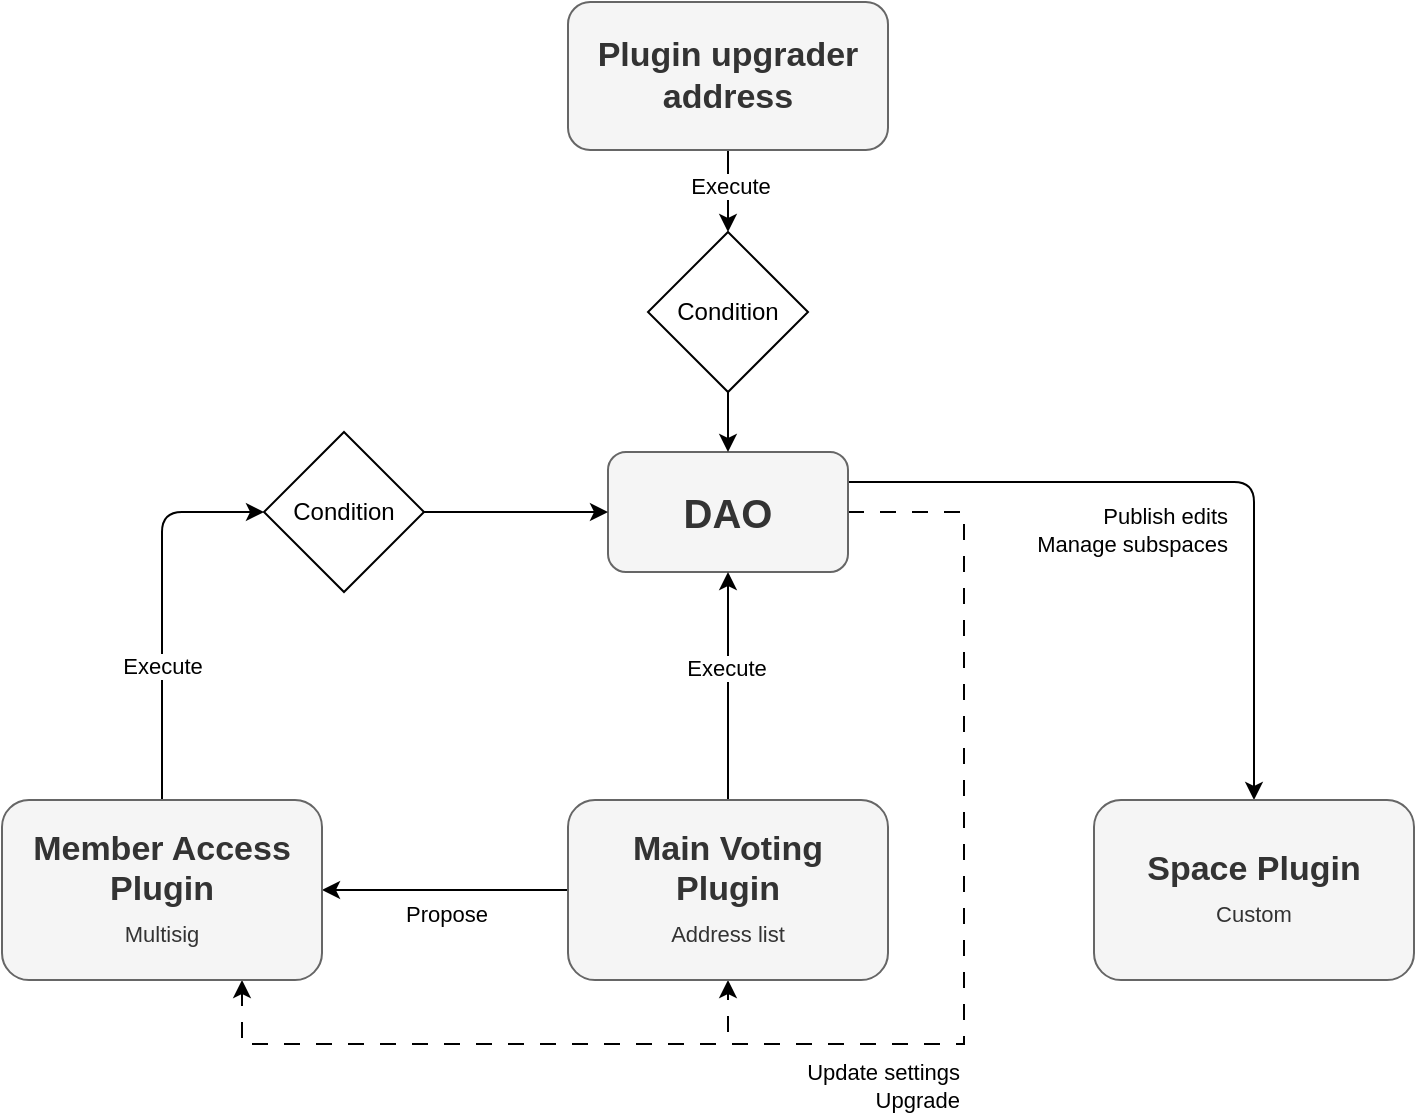 <mxfile version="24.2.5" type="device" pages="8">
  <diagram id="QUm-gEqxNnOFO-ppM_eU" name="Permissions Std">
    <mxGraphModel dx="954" dy="1074" grid="0" gridSize="10" guides="1" tooltips="1" connect="1" arrows="1" fold="1" page="0" pageScale="1" pageWidth="827" pageHeight="1169" math="0" shadow="0">
      <root>
        <mxCell id="0" />
        <mxCell id="1" parent="0" />
        <mxCell id="iKfSjsXUpadae5kCPJES-3" style="edgeStyle=orthogonalEdgeStyle;rounded=0;orthogonalLoop=1;jettySize=auto;html=1;entryX=0.5;entryY=1;entryDx=0;entryDy=0;dashed=1;dashPattern=8 8;" edge="1" parent="1" source="-nyAke0Q9RBD93oDuNab-1" target="2mbMP6PRut69TlUqzZg3-1">
          <mxGeometry relative="1" as="geometry">
            <Array as="points">
              <mxPoint x="566" y="189" />
              <mxPoint x="566" y="455" />
              <mxPoint x="448" y="455" />
            </Array>
          </mxGeometry>
        </mxCell>
        <mxCell id="iKfSjsXUpadae5kCPJES-4" style="edgeStyle=orthogonalEdgeStyle;rounded=0;orthogonalLoop=1;jettySize=auto;html=1;entryX=0.75;entryY=1;entryDx=0;entryDy=0;dashed=1;dashPattern=8 8;" edge="1" parent="1" source="-nyAke0Q9RBD93oDuNab-1" target="ZasNzl96KCPOGazDfsgM-1">
          <mxGeometry relative="1" as="geometry">
            <Array as="points">
              <mxPoint x="566" y="189" />
              <mxPoint x="566" y="455" />
              <mxPoint x="205" y="455" />
            </Array>
          </mxGeometry>
        </mxCell>
        <mxCell id="GjB-baPmXlpasVapaFSz-2" style="edgeStyle=orthogonalEdgeStyle;rounded=1;orthogonalLoop=1;jettySize=auto;html=1;exitX=1;exitY=0.25;exitDx=0;exitDy=0;entryX=0.5;entryY=0;entryDx=0;entryDy=0;curved=0;" edge="1" parent="1" source="-nyAke0Q9RBD93oDuNab-1" target="GjB-baPmXlpasVapaFSz-1">
          <mxGeometry relative="1" as="geometry" />
        </mxCell>
        <mxCell id="GjB-baPmXlpasVapaFSz-3" value="Publish edits&lt;div&gt;Manage subspaces&lt;/div&gt;" style="edgeLabel;html=1;align=right;verticalAlign=middle;resizable=0;points=[];" vertex="1" connectable="0" parent="GjB-baPmXlpasVapaFSz-2">
          <mxGeometry x="0.494" y="2" relative="1" as="geometry">
            <mxPoint x="-15" y="-44" as="offset" />
          </mxGeometry>
        </mxCell>
        <mxCell id="-nyAke0Q9RBD93oDuNab-1" value="&lt;font style=&quot;font-size: 20px;&quot;&gt;&lt;b&gt;DAO&lt;/b&gt;&lt;/font&gt;" style="rounded=1;whiteSpace=wrap;html=1;fillColor=#f5f5f5;fontColor=#333333;strokeColor=#666666;" vertex="1" parent="1">
          <mxGeometry x="388" y="159" width="120" height="60" as="geometry" />
        </mxCell>
        <mxCell id="ZasNzl96KCPOGazDfsgM-2" style="edgeStyle=orthogonalEdgeStyle;rounded=0;orthogonalLoop=1;jettySize=auto;html=1;exitX=0.5;exitY=0;exitDx=0;exitDy=0;entryX=0.5;entryY=1;entryDx=0;entryDy=0;" edge="1" parent="1" source="2mbMP6PRut69TlUqzZg3-1" target="-nyAke0Q9RBD93oDuNab-1">
          <mxGeometry relative="1" as="geometry" />
        </mxCell>
        <mxCell id="ZasNzl96KCPOGazDfsgM-3" value="Execute" style="edgeLabel;html=1;align=center;verticalAlign=middle;resizable=0;points=[];" vertex="1" connectable="0" parent="ZasNzl96KCPOGazDfsgM-2">
          <mxGeometry x="-0.263" y="-1" relative="1" as="geometry">
            <mxPoint x="-2" y="-24" as="offset" />
          </mxGeometry>
        </mxCell>
        <mxCell id="iKfSjsXUpadae5kCPJES-5" value="Update settings&lt;div&gt;Upgrade&lt;/div&gt;" style="edgeLabel;html=1;align=right;verticalAlign=middle;resizable=0;points=[];" vertex="1" connectable="0" parent="ZasNzl96KCPOGazDfsgM-2">
          <mxGeometry x="-0.263" y="-1" relative="1" as="geometry">
            <mxPoint x="115" y="185" as="offset" />
          </mxGeometry>
        </mxCell>
        <mxCell id="ZasNzl96KCPOGazDfsgM-7" style="edgeStyle=orthogonalEdgeStyle;rounded=0;orthogonalLoop=1;jettySize=auto;html=1;entryX=1;entryY=0.5;entryDx=0;entryDy=0;" edge="1" parent="1" source="2mbMP6PRut69TlUqzZg3-1" target="ZasNzl96KCPOGazDfsgM-1">
          <mxGeometry relative="1" as="geometry" />
        </mxCell>
        <mxCell id="ZasNzl96KCPOGazDfsgM-8" value="Propose" style="edgeLabel;html=1;align=center;verticalAlign=middle;resizable=0;points=[];" vertex="1" connectable="0" parent="ZasNzl96KCPOGazDfsgM-7">
          <mxGeometry x="0.22" y="1" relative="1" as="geometry">
            <mxPoint x="14" y="11" as="offset" />
          </mxGeometry>
        </mxCell>
        <mxCell id="2mbMP6PRut69TlUqzZg3-1" value="&lt;font size=&quot;1&quot; style=&quot;&quot;&gt;&lt;b style=&quot;font-size: 17px;&quot;&gt;Main Voting&lt;br&gt;Plugin&lt;/b&gt;&lt;/font&gt;&lt;font style=&quot;font-size: 11px;&quot;&gt;&lt;br&gt;Address list&lt;/font&gt;&lt;font size=&quot;1&quot; style=&quot;&quot;&gt;&lt;b style=&quot;font-size: 17px;&quot;&gt;&lt;br&gt;&lt;/b&gt;&lt;/font&gt;" style="rounded=1;whiteSpace=wrap;html=1;fillColor=#f5f5f5;fontColor=#333333;strokeColor=#666666;" vertex="1" parent="1">
          <mxGeometry x="368" y="333" width="160" height="90" as="geometry" />
        </mxCell>
        <mxCell id="ZasNzl96KCPOGazDfsgM-5" style="edgeStyle=orthogonalEdgeStyle;rounded=1;orthogonalLoop=1;jettySize=auto;html=1;entryX=0;entryY=0.5;entryDx=0;entryDy=0;curved=0;" edge="1" parent="1" source="ZasNzl96KCPOGazDfsgM-1" target="ZasNzl96KCPOGazDfsgM-4">
          <mxGeometry relative="1" as="geometry" />
        </mxCell>
        <mxCell id="ZasNzl96KCPOGazDfsgM-9" value="Execute" style="edgeLabel;html=1;align=center;verticalAlign=middle;resizable=0;points=[];" vertex="1" connectable="0" parent="ZasNzl96KCPOGazDfsgM-5">
          <mxGeometry x="-0.313" relative="1" as="geometry">
            <mxPoint as="offset" />
          </mxGeometry>
        </mxCell>
        <mxCell id="ZasNzl96KCPOGazDfsgM-1" value="&lt;font size=&quot;1&quot;&gt;&lt;b style=&quot;font-size: 17px;&quot;&gt;Member Access&lt;br&gt;Plugin&lt;/b&gt;&lt;/font&gt;&lt;font style=&quot;font-size: 11px;&quot;&gt;&lt;br&gt;Multisig&lt;/font&gt;&lt;font size=&quot;1&quot; style=&quot;&quot;&gt;&lt;b style=&quot;font-size: 17px;&quot;&gt;&lt;br&gt;&lt;/b&gt;&lt;/font&gt;" style="rounded=1;whiteSpace=wrap;html=1;fillColor=#f5f5f5;fontColor=#333333;strokeColor=#666666;" vertex="1" parent="1">
          <mxGeometry x="85" y="333" width="160" height="90" as="geometry" />
        </mxCell>
        <mxCell id="ZasNzl96KCPOGazDfsgM-6" style="edgeStyle=orthogonalEdgeStyle;rounded=0;orthogonalLoop=1;jettySize=auto;html=1;exitX=1;exitY=0.5;exitDx=0;exitDy=0;entryX=0;entryY=0.5;entryDx=0;entryDy=0;" edge="1" parent="1" source="ZasNzl96KCPOGazDfsgM-4" target="-nyAke0Q9RBD93oDuNab-1">
          <mxGeometry relative="1" as="geometry" />
        </mxCell>
        <mxCell id="ZasNzl96KCPOGazDfsgM-4" value="Condition" style="rhombus;whiteSpace=wrap;html=1;" vertex="1" parent="1">
          <mxGeometry x="216" y="149" width="80" height="80" as="geometry" />
        </mxCell>
        <mxCell id="GjB-baPmXlpasVapaFSz-1" value="&lt;font size=&quot;1&quot; style=&quot;&quot;&gt;&lt;b style=&quot;font-size: 17px;&quot;&gt;Space Plugin&lt;/b&gt;&lt;/font&gt;&lt;br style=&quot;font-size: 11px;&quot;&gt;&lt;span style=&quot;font-size: 11px;&quot;&gt;Custom&lt;/span&gt;&lt;font size=&quot;1&quot; style=&quot;&quot;&gt;&lt;b style=&quot;font-size: 17px;&quot;&gt;&lt;br&gt;&lt;/b&gt;&lt;/font&gt;" style="rounded=1;whiteSpace=wrap;html=1;fillColor=#f5f5f5;fontColor=#333333;strokeColor=#666666;" vertex="1" parent="1">
          <mxGeometry x="631" y="333" width="160" height="90" as="geometry" />
        </mxCell>
        <mxCell id="s0VCfewqyDDJsESTrkEl-3" style="edgeStyle=orthogonalEdgeStyle;rounded=0;orthogonalLoop=1;jettySize=auto;html=1;entryX=0.5;entryY=0;entryDx=0;entryDy=0;" edge="1" parent="1" source="s0VCfewqyDDJsESTrkEl-1" target="s0VCfewqyDDJsESTrkEl-2">
          <mxGeometry relative="1" as="geometry" />
        </mxCell>
        <mxCell id="s0VCfewqyDDJsESTrkEl-5" value="Execute" style="edgeLabel;html=1;align=center;verticalAlign=middle;resizable=0;points=[];" vertex="1" connectable="0" parent="s0VCfewqyDDJsESTrkEl-3">
          <mxGeometry x="-0.117" y="1" relative="1" as="geometry">
            <mxPoint as="offset" />
          </mxGeometry>
        </mxCell>
        <mxCell id="s0VCfewqyDDJsESTrkEl-1" value="&lt;font size=&quot;1&quot; style=&quot;&quot;&gt;&lt;b style=&quot;font-size: 17px;&quot;&gt;Plugin upgrader&lt;br&gt;address&lt;br&gt;&lt;/b&gt;&lt;/font&gt;" style="rounded=1;whiteSpace=wrap;html=1;fillColor=#f5f5f5;fontColor=#333333;strokeColor=#666666;" vertex="1" parent="1">
          <mxGeometry x="368" y="-66" width="160" height="74" as="geometry" />
        </mxCell>
        <mxCell id="s0VCfewqyDDJsESTrkEl-4" style="edgeStyle=orthogonalEdgeStyle;rounded=0;orthogonalLoop=1;jettySize=auto;html=1;exitX=0.5;exitY=1;exitDx=0;exitDy=0;entryX=0.5;entryY=0;entryDx=0;entryDy=0;" edge="1" parent="1" source="s0VCfewqyDDJsESTrkEl-2" target="-nyAke0Q9RBD93oDuNab-1">
          <mxGeometry relative="1" as="geometry" />
        </mxCell>
        <mxCell id="s0VCfewqyDDJsESTrkEl-2" value="Condition" style="rhombus;whiteSpace=wrap;html=1;" vertex="1" parent="1">
          <mxGeometry x="408" y="49" width="80" height="80" as="geometry" />
        </mxCell>
      </root>
    </mxGraphModel>
  </diagram>
  <diagram name="Permissions Personal" id="p7V_OZNdQ3yAavL3gBZM">
    <mxGraphModel dx="954" dy="1074" grid="0" gridSize="10" guides="1" tooltips="1" connect="1" arrows="1" fold="1" page="0" pageScale="1" pageWidth="827" pageHeight="1169" math="0" shadow="0">
      <root>
        <mxCell id="--_6MZBcI-KwDW1_9axG-0" />
        <mxCell id="--_6MZBcI-KwDW1_9axG-1" parent="--_6MZBcI-KwDW1_9axG-0" />
        <mxCell id="--_6MZBcI-KwDW1_9axG-2" style="edgeStyle=orthogonalEdgeStyle;rounded=0;orthogonalLoop=1;jettySize=auto;html=1;entryX=0.5;entryY=1;entryDx=0;entryDy=0;dashed=1;dashPattern=8 8;" edge="1" parent="--_6MZBcI-KwDW1_9axG-1" source="--_6MZBcI-KwDW1_9axG-6" target="--_6MZBcI-KwDW1_9axG-12">
          <mxGeometry relative="1" as="geometry">
            <Array as="points">
              <mxPoint x="566" y="189" />
              <mxPoint x="566" y="416" />
              <mxPoint x="448" y="416" />
            </Array>
          </mxGeometry>
        </mxCell>
        <mxCell id="--_6MZBcI-KwDW1_9axG-4" style="edgeStyle=orthogonalEdgeStyle;rounded=1;orthogonalLoop=1;jettySize=auto;html=1;exitX=1;exitY=0.25;exitDx=0;exitDy=0;entryX=0.5;entryY=0;entryDx=0;entryDy=0;curved=0;" edge="1" parent="--_6MZBcI-KwDW1_9axG-1" source="--_6MZBcI-KwDW1_9axG-6" target="--_6MZBcI-KwDW1_9axG-18">
          <mxGeometry relative="1" as="geometry" />
        </mxCell>
        <mxCell id="--_6MZBcI-KwDW1_9axG-5" value="Publish edits&lt;div&gt;Manage subspaces&lt;/div&gt;" style="edgeLabel;html=1;align=right;verticalAlign=middle;resizable=0;points=[];" vertex="1" connectable="0" parent="--_6MZBcI-KwDW1_9axG-4">
          <mxGeometry x="0.494" y="2" relative="1" as="geometry">
            <mxPoint x="-15" y="-21" as="offset" />
          </mxGeometry>
        </mxCell>
        <mxCell id="--_6MZBcI-KwDW1_9axG-6" value="&lt;font style=&quot;font-size: 20px;&quot;&gt;&lt;b&gt;DAO&lt;/b&gt;&lt;/font&gt;" style="rounded=1;whiteSpace=wrap;html=1;fillColor=#f5f5f5;fontColor=#333333;strokeColor=#666666;" vertex="1" parent="--_6MZBcI-KwDW1_9axG-1">
          <mxGeometry x="388" y="159" width="120" height="60" as="geometry" />
        </mxCell>
        <mxCell id="--_6MZBcI-KwDW1_9axG-7" style="edgeStyle=orthogonalEdgeStyle;rounded=0;orthogonalLoop=1;jettySize=auto;html=1;exitX=0.5;exitY=0;exitDx=0;exitDy=0;entryX=0.5;entryY=1;entryDx=0;entryDy=0;" edge="1" parent="--_6MZBcI-KwDW1_9axG-1" source="--_6MZBcI-KwDW1_9axG-12" target="--_6MZBcI-KwDW1_9axG-6">
          <mxGeometry relative="1" as="geometry" />
        </mxCell>
        <mxCell id="--_6MZBcI-KwDW1_9axG-8" value="Execute" style="edgeLabel;html=1;align=center;verticalAlign=middle;resizable=0;points=[];" vertex="1" connectable="0" parent="--_6MZBcI-KwDW1_9axG-7">
          <mxGeometry x="-0.263" y="-1" relative="1" as="geometry">
            <mxPoint x="-2" y="-24" as="offset" />
          </mxGeometry>
        </mxCell>
        <mxCell id="--_6MZBcI-KwDW1_9axG-9" value="Upgrade" style="edgeLabel;html=1;align=right;verticalAlign=middle;resizable=0;points=[];" vertex="1" connectable="0" parent="--_6MZBcI-KwDW1_9axG-7">
          <mxGeometry x="-0.263" y="-1" relative="1" as="geometry">
            <mxPoint x="109" y="161" as="offset" />
          </mxGeometry>
        </mxCell>
        <mxCell id="--_6MZBcI-KwDW1_9axG-12" value="&lt;font size=&quot;1&quot; style=&quot;&quot;&gt;&lt;b style=&quot;font-size: 17px;&quot;&gt;Main Voting&lt;br&gt;Plugin&lt;/b&gt;&lt;/font&gt;&lt;font style=&quot;font-size: 11px;&quot;&gt;&lt;br&gt;Address list&lt;/font&gt;&lt;font size=&quot;1&quot; style=&quot;&quot;&gt;&lt;b style=&quot;font-size: 17px;&quot;&gt;&lt;br&gt;&lt;/b&gt;&lt;/font&gt;" style="rounded=1;whiteSpace=wrap;html=1;fillColor=#f5f5f5;fontColor=#333333;strokeColor=#666666;" vertex="1" parent="--_6MZBcI-KwDW1_9axG-1">
          <mxGeometry x="368" y="304" width="160" height="90" as="geometry" />
        </mxCell>
        <mxCell id="--_6MZBcI-KwDW1_9axG-18" value="&lt;font size=&quot;1&quot; style=&quot;&quot;&gt;&lt;b style=&quot;font-size: 17px;&quot;&gt;Space Plugin&lt;/b&gt;&lt;/font&gt;&lt;br style=&quot;font-size: 11px;&quot;&gt;&lt;span style=&quot;font-size: 11px;&quot;&gt;Custom&lt;/span&gt;&lt;font size=&quot;1&quot; style=&quot;&quot;&gt;&lt;b style=&quot;font-size: 17px;&quot;&gt;&lt;br&gt;&lt;/b&gt;&lt;/font&gt;" style="rounded=1;whiteSpace=wrap;html=1;fillColor=#f5f5f5;fontColor=#333333;strokeColor=#666666;" vertex="1" parent="--_6MZBcI-KwDW1_9axG-1">
          <mxGeometry x="631" y="304" width="160" height="90" as="geometry" />
        </mxCell>
        <mxCell id="--_6MZBcI-KwDW1_9axG-19" style="edgeStyle=orthogonalEdgeStyle;rounded=0;orthogonalLoop=1;jettySize=auto;html=1;entryX=0.5;entryY=0;entryDx=0;entryDy=0;" edge="1" parent="--_6MZBcI-KwDW1_9axG-1" source="--_6MZBcI-KwDW1_9axG-21" target="--_6MZBcI-KwDW1_9axG-23">
          <mxGeometry relative="1" as="geometry" />
        </mxCell>
        <mxCell id="--_6MZBcI-KwDW1_9axG-20" value="Execute" style="edgeLabel;html=1;align=center;verticalAlign=middle;resizable=0;points=[];" vertex="1" connectable="0" parent="--_6MZBcI-KwDW1_9axG-19">
          <mxGeometry x="-0.117" y="1" relative="1" as="geometry">
            <mxPoint as="offset" />
          </mxGeometry>
        </mxCell>
        <mxCell id="--_6MZBcI-KwDW1_9axG-21" value="&lt;font size=&quot;1&quot; style=&quot;&quot;&gt;&lt;b style=&quot;font-size: 17px;&quot;&gt;Plugin upgrader&lt;br&gt;address&lt;br&gt;&lt;/b&gt;&lt;/font&gt;" style="rounded=1;whiteSpace=wrap;html=1;fillColor=#f5f5f5;fontColor=#333333;strokeColor=#666666;" vertex="1" parent="--_6MZBcI-KwDW1_9axG-1">
          <mxGeometry x="368" y="-66" width="160" height="74" as="geometry" />
        </mxCell>
        <mxCell id="--_6MZBcI-KwDW1_9axG-22" style="edgeStyle=orthogonalEdgeStyle;rounded=0;orthogonalLoop=1;jettySize=auto;html=1;exitX=0.5;exitY=1;exitDx=0;exitDy=0;entryX=0.5;entryY=0;entryDx=0;entryDy=0;" edge="1" parent="--_6MZBcI-KwDW1_9axG-1" source="--_6MZBcI-KwDW1_9axG-23" target="--_6MZBcI-KwDW1_9axG-6">
          <mxGeometry relative="1" as="geometry" />
        </mxCell>
        <mxCell id="--_6MZBcI-KwDW1_9axG-23" value="Condition" style="rhombus;whiteSpace=wrap;html=1;" vertex="1" parent="--_6MZBcI-KwDW1_9axG-1">
          <mxGeometry x="408" y="49" width="80" height="80" as="geometry" />
        </mxCell>
      </root>
    </mxGraphModel>
  </diagram>
  <diagram name="Personal 1" id="thjhlSlWM23S0B1YojXH">
    <mxGraphModel dx="795" dy="562" grid="0" gridSize="10" guides="1" tooltips="1" connect="1" arrows="1" fold="1" page="0" pageScale="1" pageWidth="827" pageHeight="1169" background="#ffffff" math="0" shadow="0">
      <root>
        <mxCell id="0" />
        <mxCell id="1" parent="0" />
        <mxCell id="MHhkbTZeyrps03cqDN9v-5" style="edgeStyle=orthogonalEdgeStyle;rounded=1;orthogonalLoop=1;jettySize=auto;html=1;exitX=1;exitY=0.5;exitDx=0;exitDy=0;entryX=0.5;entryY=0;entryDx=0;entryDy=0;" parent="1" source="MHhkbTZeyrps03cqDN9v-1" target="MHhkbTZeyrps03cqDN9v-3" edge="1">
          <mxGeometry relative="1" as="geometry" />
        </mxCell>
        <mxCell id="MHhkbTZeyrps03cqDN9v-1" value="&lt;font style=&quot;font-size: 20px;&quot;&gt;&lt;b&gt;DAO&lt;/b&gt;&lt;/font&gt;" style="rounded=1;whiteSpace=wrap;html=1;fillColor=#f5f5f5;fontColor=#333333;strokeColor=#666666;" parent="1" vertex="1">
          <mxGeometry x="420" y="110" width="120" height="60" as="geometry" />
        </mxCell>
        <mxCell id="MHhkbTZeyrps03cqDN9v-4" style="edgeStyle=orthogonalEdgeStyle;rounded=1;orthogonalLoop=1;jettySize=auto;html=1;exitX=0.5;exitY=0;exitDx=0;exitDy=0;entryX=0;entryY=0.5;entryDx=0;entryDy=0;" parent="1" source="MHhkbTZeyrps03cqDN9v-2" target="MHhkbTZeyrps03cqDN9v-1" edge="1">
          <mxGeometry relative="1" as="geometry" />
        </mxCell>
        <mxCell id="MHhkbTZeyrps03cqDN9v-2" value="&lt;p style=&quot;line-height: 152%;&quot;&gt;&lt;font style=&quot;&quot;&gt;&lt;b style=&quot;font-size: 17px;&quot;&gt;Personal Space&lt;/b&gt;&lt;br&gt;&lt;b style=&quot;font-size: 17px;&quot;&gt;Plugin&lt;/b&gt;&lt;/font&gt;&lt;/p&gt;&lt;div&gt;&lt;font style=&quot;&quot;&gt;&lt;font style=&quot;font-size: 11px;&quot;&gt;Admin&lt;/font&gt;&lt;/font&gt;&lt;/div&gt;&lt;p&gt;&lt;/p&gt;" style="rounded=1;whiteSpace=wrap;html=1;fillColor=#f5f5f5;fontColor=#333333;strokeColor=#666666;" parent="1" vertex="1">
          <mxGeometry x="200" y="220" width="160" height="90" as="geometry" />
        </mxCell>
        <mxCell id="MHhkbTZeyrps03cqDN9v-12" style="edgeStyle=orthogonalEdgeStyle;rounded=1;orthogonalLoop=1;jettySize=auto;html=1;exitX=0.5;exitY=1;exitDx=0;exitDy=0;" parent="1" source="MHhkbTZeyrps03cqDN9v-3" target="MHhkbTZeyrps03cqDN9v-11" edge="1">
          <mxGeometry relative="1" as="geometry" />
        </mxCell>
        <mxCell id="MHhkbTZeyrps03cqDN9v-3" value="&lt;font size=&quot;1&quot;&gt;&lt;b style=&quot;font-size: 17px;&quot;&gt;Space Plugin&lt;/b&gt;&lt;/font&gt;&lt;br style=&quot;font-size: 11px;&quot;&gt;&lt;span style=&quot;font-size: 11px;&quot;&gt;Custom&lt;/span&gt;&lt;font size=&quot;1&quot; style=&quot;&quot;&gt;&lt;b style=&quot;font-size: 17px;&quot;&gt;&lt;br&gt;&lt;/b&gt;&lt;/font&gt;" style="rounded=1;whiteSpace=wrap;html=1;fillColor=#f5f5f5;fontColor=#333333;strokeColor=#666666;" parent="1" vertex="1">
          <mxGeometry x="600" y="220" width="160" height="90" as="geometry" />
        </mxCell>
        <mxCell id="MHhkbTZeyrps03cqDN9v-8" style="edgeStyle=orthogonalEdgeStyle;rounded=1;orthogonalLoop=1;jettySize=auto;html=1;entryX=0.5;entryY=1;entryDx=0;entryDy=0;" parent="1" source="MHhkbTZeyrps03cqDN9v-7" target="MHhkbTZeyrps03cqDN9v-2" edge="1">
          <mxGeometry relative="1" as="geometry" />
        </mxCell>
        <mxCell id="MHhkbTZeyrps03cqDN9v-7" value="&lt;b&gt;&lt;font style=&quot;font-size: 14px;&quot;&gt;Members&lt;/font&gt;&lt;/b&gt;&lt;div&gt;&lt;br&gt;&lt;/div&gt;&lt;div&gt;Publish edits&lt;/div&gt;&lt;div&gt;Accept subspace&lt;/div&gt;&lt;div&gt;Remove subspace&lt;/div&gt;" style="text;html=1;align=center;verticalAlign=middle;resizable=0;points=[];autosize=1;strokeColor=none;fillColor=none;fontColor=#4d4d4d;" parent="1" vertex="1">
          <mxGeometry x="144" y="369.5" width="117" height="86" as="geometry" />
        </mxCell>
        <mxCell id="MHhkbTZeyrps03cqDN9v-9" value="Execute actions" style="text;html=1;align=center;verticalAlign=middle;resizable=0;points=[];autosize=1;strokeColor=none;fillColor=none;fontColor=#4d4d4d;" parent="1" vertex="1">
          <mxGeometry x="280" y="148" width="110" height="30" as="geometry" />
        </mxCell>
        <mxCell id="MHhkbTZeyrps03cqDN9v-10" value="Publish edits&lt;br&gt;Accept subspace&lt;br&gt;Remove subspace" style="text;html=1;align=right;verticalAlign=middle;resizable=0;points=[];autosize=1;strokeColor=none;fillColor=none;fontColor=#4d4d4d;" parent="1" vertex="1">
          <mxGeometry x="553" y="151" width="117" height="55" as="geometry" />
        </mxCell>
        <mxCell id="MHhkbTZeyrps03cqDN9v-11" value="Emit events (Substream)" style="text;html=1;align=center;verticalAlign=middle;resizable=0;points=[];autosize=1;strokeColor=none;fillColor=none;fontColor=#4d4d4d;" parent="1" vertex="1">
          <mxGeometry x="605" y="342" width="150" height="26" as="geometry" />
        </mxCell>
        <mxCell id="-b9vBc1gM0SQdU8dCBPG-2" style="edgeStyle=orthogonalEdgeStyle;rounded=1;orthogonalLoop=1;jettySize=auto;html=1;entryX=0.5;entryY=1;entryDx=0;entryDy=0;curved=0;" edge="1" parent="1" source="-b9vBc1gM0SQdU8dCBPG-1" target="MHhkbTZeyrps03cqDN9v-2">
          <mxGeometry relative="1" as="geometry" />
        </mxCell>
        <mxCell id="-b9vBc1gM0SQdU8dCBPG-1" value="&lt;b&gt;&lt;font style=&quot;font-size: 14px;&quot;&gt;Editors&lt;/font&gt;&lt;/b&gt;&lt;div&gt;&lt;br&gt;&lt;/div&gt;&lt;div&gt;Execute proposal&lt;/div&gt;&lt;div&gt;Add member&lt;/div&gt;&lt;div&gt;Remove member&lt;/div&gt;&lt;div&gt;Add editor&lt;/div&gt;&lt;span style=&quot;background-color: initial;&quot;&gt;Remove editor&lt;/span&gt;" style="text;html=1;align=center;verticalAlign=middle;resizable=0;points=[];autosize=1;strokeColor=none;fillColor=none;fontColor=#4d4d4d;" vertex="1" parent="1">
          <mxGeometry x="302" y="369.5" width="111" height="115" as="geometry" />
        </mxCell>
      </root>
    </mxGraphModel>
  </diagram>
  <diagram name="Personal 2" id="QbmbZwpN9fCBtF1i5erl">
    <mxGraphModel dx="795" dy="562" grid="0" gridSize="10" guides="1" tooltips="1" connect="1" arrows="1" fold="1" page="0" pageScale="1" pageWidth="827" pageHeight="1169" background="#ffffff" math="0" shadow="0">
      <root>
        <mxCell id="ZMF03YjosN-jic-8k9ZM-0" />
        <mxCell id="ZMF03YjosN-jic-8k9ZM-1" parent="ZMF03YjosN-jic-8k9ZM-0" />
        <mxCell id="uu1HBb02cLRJUyzPl4ow-0" style="edgeStyle=orthogonalEdgeStyle;rounded=1;orthogonalLoop=1;jettySize=auto;html=1;exitX=1;exitY=0.75;exitDx=0;exitDy=0;entryX=1;entryY=0.5;entryDx=0;entryDy=0;curved=0;" edge="1" parent="ZMF03YjosN-jic-8k9ZM-1" source="ZMF03YjosN-jic-8k9ZM-2" target="ZMF03YjosN-jic-8k9ZM-5">
          <mxGeometry relative="1" as="geometry" />
        </mxCell>
        <mxCell id="ZMF03YjosN-jic-8k9ZM-2" value="&lt;font style=&quot;font-size: 20px;&quot;&gt;&lt;b&gt;DAO&lt;/b&gt;&lt;/font&gt;" style="rounded=1;whiteSpace=wrap;html=1;fillColor=#f5f5f5;fontColor=#333333;strokeColor=#666666;" parent="ZMF03YjosN-jic-8k9ZM-1" vertex="1">
          <mxGeometry x="420" y="110" width="120" height="60" as="geometry" />
        </mxCell>
        <mxCell id="ZMF03YjosN-jic-8k9ZM-3" style="edgeStyle=orthogonalEdgeStyle;rounded=1;orthogonalLoop=1;jettySize=auto;html=1;exitX=0.5;exitY=0;exitDx=0;exitDy=0;entryX=0;entryY=0.5;entryDx=0;entryDy=0;" parent="ZMF03YjosN-jic-8k9ZM-1" source="ZMF03YjosN-jic-8k9ZM-5" target="ZMF03YjosN-jic-8k9ZM-2" edge="1">
          <mxGeometry relative="1" as="geometry" />
        </mxCell>
        <mxCell id="ZMF03YjosN-jic-8k9ZM-5" value="&lt;p style=&quot;line-height: 18.24px;&quot;&gt;&lt;b style=&quot;font-size: 17px;&quot;&gt;Personal Space&lt;/b&gt;&lt;br&gt;&lt;b style=&quot;font-size: 17px;&quot;&gt;Plugin&lt;/b&gt;&lt;/p&gt;&lt;div&gt;&lt;font style=&quot;font-size: 11px;&quot;&gt;Admin&lt;/font&gt;&lt;/div&gt;" style="rounded=1;whiteSpace=wrap;html=1;fillColor=#f5f5f5;fontColor=#333333;strokeColor=#666666;" parent="ZMF03YjosN-jic-8k9ZM-1" vertex="1">
          <mxGeometry x="200" y="220" width="160" height="90" as="geometry" />
        </mxCell>
        <mxCell id="ZMF03YjosN-jic-8k9ZM-7" style="edgeStyle=orthogonalEdgeStyle;rounded=1;orthogonalLoop=1;jettySize=auto;html=1;entryX=0.5;entryY=1;entryDx=0;entryDy=0;" parent="ZMF03YjosN-jic-8k9ZM-1" source="ZMF03YjosN-jic-8k9ZM-8" target="ZMF03YjosN-jic-8k9ZM-5" edge="1">
          <mxGeometry relative="1" as="geometry" />
        </mxCell>
        <mxCell id="ZMF03YjosN-jic-8k9ZM-8" value="Execute proposal" style="text;html=1;align=center;verticalAlign=middle;resizable=0;points=[];autosize=1;strokeColor=none;fillColor=none;fontColor=#4d4d4d;" parent="ZMF03YjosN-jic-8k9ZM-1" vertex="1">
          <mxGeometry x="220" y="350" width="120" height="30" as="geometry" />
        </mxCell>
        <mxCell id="ZMF03YjosN-jic-8k9ZM-9" value="Execute actions" style="text;html=1;align=center;verticalAlign=middle;resizable=0;points=[];autosize=1;strokeColor=none;fillColor=none;fontColor=#4d4d4d;" parent="ZMF03YjosN-jic-8k9ZM-1" vertex="1">
          <mxGeometry x="280" y="148" width="110" height="30" as="geometry" />
        </mxCell>
        <mxCell id="ZMF03YjosN-jic-8k9ZM-11" value="Execute actions on the DAO&lt;div&gt;or elsewhere&lt;/div&gt;&lt;div&gt;Grant, revoke, transfer&lt;/div&gt;" style="text;html=1;align=left;verticalAlign=middle;resizable=0;points=[];autosize=1;strokeColor=none;fillColor=none;fontColor=#4d4d4d;" parent="ZMF03YjosN-jic-8k9ZM-1" vertex="1">
          <mxGeometry x="567" y="89" width="169" height="55" as="geometry" />
        </mxCell>
        <mxCell id="ZMF03YjosN-jic-8k9ZM-12" style="edgeStyle=orthogonalEdgeStyle;rounded=1;orthogonalLoop=1;jettySize=auto;html=1;exitX=0.75;exitY=0;exitDx=0;exitDy=0;entryX=1;entryY=0.5;entryDx=0;entryDy=0;curved=0;" parent="ZMF03YjosN-jic-8k9ZM-1" source="ZMF03YjosN-jic-8k9ZM-2" target="ZMF03YjosN-jic-8k9ZM-2" edge="1">
          <mxGeometry relative="1" as="geometry">
            <Array as="points">
              <mxPoint x="510" y="93" />
              <mxPoint x="559" y="93" />
              <mxPoint x="559" y="140" />
            </Array>
          </mxGeometry>
        </mxCell>
        <mxCell id="4jkzdoQGT0Mxs9MAwwXM-0" value="Update settings&lt;div&gt;Manage members and editors&lt;/div&gt;" style="text;html=1;align=right;verticalAlign=middle;resizable=0;points=[];autosize=1;strokeColor=none;fillColor=none;fontColor=#4d4d4d;" vertex="1" parent="ZMF03YjosN-jic-8k9ZM-1">
          <mxGeometry x="376" y="220" width="177" height="41" as="geometry" />
        </mxCell>
      </root>
    </mxGraphModel>
  </diagram>
  <diagram name="Standard 1" id="P21WclOAyHeW8eECvL_4">
    <mxGraphModel dx="795" dy="562" grid="0" gridSize="10" guides="1" tooltips="1" connect="1" arrows="1" fold="1" page="0" pageScale="1" pageWidth="827" pageHeight="1169" background="#ffffff" math="0" shadow="0">
      <root>
        <mxCell id="fk4yS3i8JoBskWFqwhua-0" />
        <mxCell id="fk4yS3i8JoBskWFqwhua-1" parent="fk4yS3i8JoBskWFqwhua-0" />
        <mxCell id="fk4yS3i8JoBskWFqwhua-2" style="edgeStyle=orthogonalEdgeStyle;rounded=1;orthogonalLoop=1;jettySize=auto;html=1;exitX=1;exitY=0.5;exitDx=0;exitDy=0;entryX=0.5;entryY=0;entryDx=0;entryDy=0;" parent="fk4yS3i8JoBskWFqwhua-1" source="fk4yS3i8JoBskWFqwhua-3" target="fk4yS3i8JoBskWFqwhua-7" edge="1">
          <mxGeometry relative="1" as="geometry" />
        </mxCell>
        <mxCell id="fk4yS3i8JoBskWFqwhua-3" value="&lt;font style=&quot;font-size: 20px;&quot;&gt;&lt;b&gt;DAO&lt;/b&gt;&lt;/font&gt;" style="rounded=1;whiteSpace=wrap;html=1;fillColor=#f5f5f5;fontColor=#333333;strokeColor=#666666;" parent="fk4yS3i8JoBskWFqwhua-1" vertex="1">
          <mxGeometry x="420" y="110" width="120" height="60" as="geometry" />
        </mxCell>
        <mxCell id="fk4yS3i8JoBskWFqwhua-4" style="edgeStyle=orthogonalEdgeStyle;rounded=1;orthogonalLoop=1;jettySize=auto;html=1;exitX=0.5;exitY=0;exitDx=0;exitDy=0;entryX=0;entryY=0.5;entryDx=0;entryDy=0;" parent="fk4yS3i8JoBskWFqwhua-1" source="fk4yS3i8JoBskWFqwhua-5" target="fk4yS3i8JoBskWFqwhua-3" edge="1">
          <mxGeometry relative="1" as="geometry" />
        </mxCell>
        <mxCell id="fk4yS3i8JoBskWFqwhua-5" value="&lt;font size=&quot;1&quot; style=&quot;&quot;&gt;&lt;b style=&quot;font-size: 17px;&quot;&gt;Main Voting&lt;br&gt;Plugin&lt;/b&gt;&lt;/font&gt;&lt;font style=&quot;font-size: 11px;&quot;&gt;&lt;br&gt;Address list&lt;/font&gt;&lt;font size=&quot;1&quot; style=&quot;&quot;&gt;&lt;b style=&quot;font-size: 17px;&quot;&gt;&lt;br&gt;&lt;/b&gt;&lt;/font&gt;" style="rounded=1;whiteSpace=wrap;html=1;fillColor=#f5f5f5;fontColor=#333333;strokeColor=#666666;" parent="fk4yS3i8JoBskWFqwhua-1" vertex="1">
          <mxGeometry x="200" y="220" width="160" height="90" as="geometry" />
        </mxCell>
        <mxCell id="fk4yS3i8JoBskWFqwhua-6" style="edgeStyle=orthogonalEdgeStyle;rounded=1;orthogonalLoop=1;jettySize=auto;html=1;exitX=0.5;exitY=1;exitDx=0;exitDy=0;" parent="fk4yS3i8JoBskWFqwhua-1" source="fk4yS3i8JoBskWFqwhua-7" target="fk4yS3i8JoBskWFqwhua-12" edge="1">
          <mxGeometry relative="1" as="geometry" />
        </mxCell>
        <mxCell id="fk4yS3i8JoBskWFqwhua-7" value="&lt;font size=&quot;1&quot; style=&quot;&quot;&gt;&lt;b style=&quot;font-size: 17px;&quot;&gt;Space Plugin&lt;/b&gt;&lt;/font&gt;&lt;br style=&quot;font-size: 11px;&quot;&gt;&lt;span style=&quot;font-size: 11px;&quot;&gt;Custom&lt;/span&gt;&lt;font size=&quot;1&quot; style=&quot;&quot;&gt;&lt;b style=&quot;font-size: 17px;&quot;&gt;&lt;br&gt;&lt;/b&gt;&lt;/font&gt;" style="rounded=1;whiteSpace=wrap;html=1;fillColor=#f5f5f5;fontColor=#333333;strokeColor=#666666;" parent="fk4yS3i8JoBskWFqwhua-1" vertex="1">
          <mxGeometry x="600" y="220" width="160" height="90" as="geometry" />
        </mxCell>
        <mxCell id="fk4yS3i8JoBskWFqwhua-10" value="Execute actions" style="text;html=1;align=center;verticalAlign=middle;resizable=0;points=[];autosize=1;strokeColor=none;fillColor=none;fontColor=#4d4d4d;" parent="fk4yS3i8JoBskWFqwhua-1" vertex="1">
          <mxGeometry x="280" y="148" width="110" height="30" as="geometry" />
        </mxCell>
        <mxCell id="fk4yS3i8JoBskWFqwhua-11" value="Publish edits&lt;br&gt;Accept subspace&lt;br&gt;Remove subspace" style="text;html=1;align=right;verticalAlign=middle;resizable=0;points=[];autosize=1;strokeColor=none;fillColor=none;fontColor=#4d4d4d;" parent="fk4yS3i8JoBskWFqwhua-1" vertex="1">
          <mxGeometry x="553" y="148" width="117" height="55" as="geometry" />
        </mxCell>
        <mxCell id="fk4yS3i8JoBskWFqwhua-12" value="Emit events (Substream)" style="text;html=1;align=center;verticalAlign=middle;resizable=0;points=[];autosize=1;strokeColor=none;fillColor=none;fontColor=#4d4d4d;" parent="fk4yS3i8JoBskWFqwhua-1" vertex="1">
          <mxGeometry x="605" y="342" width="150" height="26" as="geometry" />
        </mxCell>
        <mxCell id="r7OgWuQd32B9UpfUYb5N-2" style="edgeStyle=orthogonalEdgeStyle;rounded=0;orthogonalLoop=1;jettySize=auto;html=1;entryX=0.5;entryY=1;entryDx=0;entryDy=0;" edge="1" parent="fk4yS3i8JoBskWFqwhua-1" source="r7OgWuQd32B9UpfUYb5N-0" target="fk4yS3i8JoBskWFqwhua-5">
          <mxGeometry relative="1" as="geometry" />
        </mxCell>
        <mxCell id="r7OgWuQd32B9UpfUYb5N-0" value="&lt;b&gt;&lt;font style=&quot;font-size: 14px;&quot;&gt;Members&lt;/font&gt;&lt;/b&gt;&lt;div&gt;&lt;br&gt;&lt;/div&gt;&lt;div&gt;Propose edits&lt;/div&gt;&lt;div&gt;Accept subspace&lt;/div&gt;&lt;div&gt;Remove subspace&lt;/div&gt;" style="text;html=1;align=center;verticalAlign=middle;resizable=0;points=[];autosize=1;strokeColor=none;fillColor=none;fontColor=#4d4d4d;" vertex="1" parent="fk4yS3i8JoBskWFqwhua-1">
          <mxGeometry x="221.5" y="351" width="117" height="86" as="geometry" />
        </mxCell>
        <mxCell id="BV7prSM-FG4GfA7uDW5c-1" style="edgeStyle=orthogonalEdgeStyle;rounded=1;orthogonalLoop=1;jettySize=auto;html=1;entryX=0.5;entryY=1;entryDx=0;entryDy=0;curved=0;" edge="1" parent="fk4yS3i8JoBskWFqwhua-1" source="r7OgWuQd32B9UpfUYb5N-1" target="fk4yS3i8JoBskWFqwhua-5">
          <mxGeometry relative="1" as="geometry" />
        </mxCell>
        <mxCell id="r7OgWuQd32B9UpfUYb5N-1" value="&lt;div&gt;&lt;b&gt;&lt;font style=&quot;font-size: 14px;&quot;&gt;Editors&lt;/font&gt;&lt;/b&gt;&lt;br&gt;&lt;/div&gt;&lt;div&gt;&lt;br&gt;&lt;/div&gt;&lt;div&gt;Execute proposal&lt;/div&gt;&lt;div&gt;Add member&lt;/div&gt;&lt;div&gt;Remove member&lt;/div&gt;&lt;div&gt;Add editor&lt;/div&gt;&lt;span style=&quot;background-color: initial;&quot;&gt;Remove editor&lt;/span&gt;" style="text;html=1;align=center;verticalAlign=middle;resizable=0;points=[];autosize=1;strokeColor=none;fillColor=none;fontColor=#4d4d4d;" vertex="1" parent="fk4yS3i8JoBskWFqwhua-1">
          <mxGeometry x="355" y="351" width="111" height="115" as="geometry" />
        </mxCell>
        <mxCell id="BV7prSM-FG4GfA7uDW5c-0" style="edgeStyle=orthogonalEdgeStyle;rounded=1;orthogonalLoop=1;jettySize=auto;html=1;entryX=0.5;entryY=1;entryDx=0;entryDy=0;curved=0;" edge="1" parent="fk4yS3i8JoBskWFqwhua-1" source="r7OgWuQd32B9UpfUYb5N-3" target="fk4yS3i8JoBskWFqwhua-5">
          <mxGeometry relative="1" as="geometry" />
        </mxCell>
        <mxCell id="r7OgWuQd32B9UpfUYb5N-3" value="&lt;div&gt;&lt;b&gt;&lt;font style=&quot;font-size: 14px;&quot;&gt;Anyone&lt;/font&gt;&lt;/b&gt;&lt;/div&gt;&lt;div&gt;&lt;br&gt;&lt;/div&gt;&lt;div&gt;Propose add member&lt;/div&gt;" style="text;html=1;align=center;verticalAlign=middle;resizable=0;points=[];autosize=1;strokeColor=none;fillColor=none;fontColor=#4d4d4d;" vertex="1" parent="fk4yS3i8JoBskWFqwhua-1">
          <mxGeometry x="70" y="351" width="133" height="58" as="geometry" />
        </mxCell>
      </root>
    </mxGraphModel>
  </diagram>
  <diagram name="Standard 2" id="2KavUEOFCE8v603sgOtr">
    <mxGraphModel dx="681" dy="481" grid="0" gridSize="10" guides="1" tooltips="1" connect="1" arrows="1" fold="1" page="0" pageScale="1" pageWidth="827" pageHeight="1169" background="#ffffff" math="0" shadow="0">
      <root>
        <mxCell id="oz1SJ37BpjEo74_3cBsG-0" />
        <mxCell id="oz1SJ37BpjEo74_3cBsG-1" parent="oz1SJ37BpjEo74_3cBsG-0" />
        <mxCell id="oz1SJ37BpjEo74_3cBsG-2" style="edgeStyle=orthogonalEdgeStyle;rounded=1;orthogonalLoop=1;jettySize=auto;html=1;exitX=1;exitY=0.75;exitDx=0;exitDy=0;entryX=1;entryY=0.5;entryDx=0;entryDy=0;" parent="oz1SJ37BpjEo74_3cBsG-1" source="oz1SJ37BpjEo74_3cBsG-3" target="oz1SJ37BpjEo74_3cBsG-5" edge="1">
          <mxGeometry relative="1" as="geometry">
            <mxPoint x="680" y="220" as="targetPoint" />
          </mxGeometry>
        </mxCell>
        <mxCell id="RQOrOpgH8aLqo0jndjom-1" style="edgeStyle=orthogonalEdgeStyle;rounded=1;orthogonalLoop=1;jettySize=auto;html=1;exitX=0.75;exitY=0;exitDx=0;exitDy=0;entryX=1;entryY=0.5;entryDx=0;entryDy=0;curved=0;" edge="1" parent="oz1SJ37BpjEo74_3cBsG-1" source="oz1SJ37BpjEo74_3cBsG-3" target="oz1SJ37BpjEo74_3cBsG-3">
          <mxGeometry relative="1" as="geometry">
            <mxPoint x="558" y="128" as="targetPoint" />
            <Array as="points">
              <mxPoint x="510" y="95" />
              <mxPoint x="560" y="95" />
              <mxPoint x="560" y="140" />
            </Array>
          </mxGeometry>
        </mxCell>
        <mxCell id="oz1SJ37BpjEo74_3cBsG-3" value="&lt;font style=&quot;font-size: 20px;&quot;&gt;&lt;b&gt;DAO&lt;/b&gt;&lt;/font&gt;" style="rounded=1;whiteSpace=wrap;html=1;fillColor=#f5f5f5;fontColor=#333333;strokeColor=#666666;" parent="oz1SJ37BpjEo74_3cBsG-1" vertex="1">
          <mxGeometry x="420" y="110" width="120" height="60" as="geometry" />
        </mxCell>
        <mxCell id="oz1SJ37BpjEo74_3cBsG-4" style="edgeStyle=orthogonalEdgeStyle;rounded=1;orthogonalLoop=1;jettySize=auto;html=1;exitX=0.5;exitY=0;exitDx=0;exitDy=0;entryX=0;entryY=0.5;entryDx=0;entryDy=0;" parent="oz1SJ37BpjEo74_3cBsG-1" source="oz1SJ37BpjEo74_3cBsG-5" target="oz1SJ37BpjEo74_3cBsG-3" edge="1">
          <mxGeometry relative="1" as="geometry" />
        </mxCell>
        <mxCell id="oz1SJ37BpjEo74_3cBsG-5" value="&lt;font size=&quot;1&quot;&gt;&lt;b style=&quot;font-size: 17px;&quot;&gt;Main Voting&lt;br&gt;Plugin&lt;/b&gt;&lt;/font&gt;&lt;font style=&quot;font-size: 11px;&quot;&gt;&lt;br&gt;Address list&lt;/font&gt;&lt;font size=&quot;1&quot; style=&quot;&quot;&gt;&lt;b style=&quot;font-size: 17px;&quot;&gt;&lt;br&gt;&lt;/b&gt;&lt;/font&gt;" style="rounded=1;whiteSpace=wrap;html=1;fillColor=#f5f5f5;fontColor=#333333;strokeColor=#666666;" parent="oz1SJ37BpjEo74_3cBsG-1" vertex="1">
          <mxGeometry x="200" y="220" width="160" height="90" as="geometry" />
        </mxCell>
        <mxCell id="oz1SJ37BpjEo74_3cBsG-8" style="edgeStyle=orthogonalEdgeStyle;rounded=1;orthogonalLoop=1;jettySize=auto;html=1;entryX=0.5;entryY=1;entryDx=0;entryDy=0;" parent="oz1SJ37BpjEo74_3cBsG-1" source="oz1SJ37BpjEo74_3cBsG-9" target="oz1SJ37BpjEo74_3cBsG-5" edge="1">
          <mxGeometry relative="1" as="geometry" />
        </mxCell>
        <mxCell id="oz1SJ37BpjEo74_3cBsG-9" value="Create Proposal&lt;br&gt;Vote&lt;br&gt;Execute" style="text;html=1;align=center;verticalAlign=middle;resizable=0;points=[];autosize=1;strokeColor=none;fillColor=none;fontColor=#4d4d4d;" parent="oz1SJ37BpjEo74_3cBsG-1" vertex="1">
          <mxGeometry x="225" y="330" width="110" height="60" as="geometry" />
        </mxCell>
        <mxCell id="oz1SJ37BpjEo74_3cBsG-10" value="Execute actions" style="text;html=1;align=center;verticalAlign=middle;resizable=0;points=[];autosize=1;strokeColor=none;fillColor=none;fontColor=#4d4d4d;" parent="oz1SJ37BpjEo74_3cBsG-1" vertex="1">
          <mxGeometry x="280" y="148" width="110" height="30" as="geometry" />
        </mxCell>
        <mxCell id="oz1SJ37BpjEo74_3cBsG-11" value="Update settings&lt;div&gt;Manage members and editors&lt;/div&gt;" style="text;html=1;align=right;verticalAlign=middle;resizable=0;points=[];autosize=1;strokeColor=none;fillColor=none;fontColor=#4d4d4d;" parent="oz1SJ37BpjEo74_3cBsG-1" vertex="1">
          <mxGeometry x="376" y="222" width="177" height="41" as="geometry" />
        </mxCell>
        <mxCell id="EzLBKUutRE3CnBDW6DDb-0" value="Execute actions on the DAO&lt;div&gt;or elsewhere&lt;/div&gt;&lt;div&gt;Grant, revoke, transfer&lt;/div&gt;" style="text;html=1;align=left;verticalAlign=middle;resizable=0;points=[];autosize=1;strokeColor=none;fillColor=none;fontColor=#4d4d4d;" vertex="1" parent="oz1SJ37BpjEo74_3cBsG-1">
          <mxGeometry x="568" y="90" width="169" height="55" as="geometry" />
        </mxCell>
      </root>
    </mxGraphModel>
  </diagram>
  <diagram name="Standard 3" id="lQ_mpQRcnGBU1RxNKVpr">
    <mxGraphModel dx="830" dy="586" grid="0" gridSize="10" guides="1" tooltips="1" connect="1" arrows="1" fold="1" page="0" pageScale="1" pageWidth="827" pageHeight="1169" background="#ffffff" math="0" shadow="0">
      <root>
        <mxCell id="YLZ5xhDpQ7pldwhZ7Gaj-0" />
        <mxCell id="YLZ5xhDpQ7pldwhZ7Gaj-1" parent="YLZ5xhDpQ7pldwhZ7Gaj-0" />
        <mxCell id="H_12Lkl0velknScbo7qg-2" style="edgeStyle=orthogonalEdgeStyle;rounded=1;orthogonalLoop=1;jettySize=auto;html=1;exitX=1;exitY=0.5;exitDx=0;exitDy=0;entryX=1;entryY=0.5;entryDx=0;entryDy=0;curved=0;" edge="1" parent="YLZ5xhDpQ7pldwhZ7Gaj-1" source="YLZ5xhDpQ7pldwhZ7Gaj-3" target="YLZ5xhDpQ7pldwhZ7Gaj-5">
          <mxGeometry relative="1" as="geometry">
            <Array as="points">
              <mxPoint x="528" y="119" />
              <mxPoint x="528" y="250" />
            </Array>
          </mxGeometry>
        </mxCell>
        <mxCell id="YLZ5xhDpQ7pldwhZ7Gaj-3" value="&lt;font style=&quot;font-size: 20px;&quot;&gt;&lt;b&gt;DAO&lt;/b&gt;&lt;/font&gt;" style="rounded=1;whiteSpace=wrap;html=1;fillColor=#f5f5f5;fontColor=#333333;strokeColor=#666666;" parent="YLZ5xhDpQ7pldwhZ7Gaj-1" vertex="1">
          <mxGeometry x="375" y="89" width="120" height="60" as="geometry" />
        </mxCell>
        <mxCell id="YLZ5xhDpQ7pldwhZ7Gaj-4" style="edgeStyle=orthogonalEdgeStyle;rounded=1;orthogonalLoop=1;jettySize=auto;html=1;exitX=0.5;exitY=0;exitDx=0;exitDy=0;entryX=0;entryY=0.5;entryDx=0;entryDy=0;" parent="YLZ5xhDpQ7pldwhZ7Gaj-1" source="YLZ5xhDpQ7pldwhZ7Gaj-7" target="YLZ5xhDpQ7pldwhZ7Gaj-3" edge="1">
          <mxGeometry relative="1" as="geometry" />
        </mxCell>
        <mxCell id="eN2QFOQ7j5IP7RqDKuwH-0" style="edgeStyle=orthogonalEdgeStyle;rounded=0;orthogonalLoop=1;jettySize=auto;html=1;entryX=1;entryY=0.5;entryDx=0;entryDy=0;startArrow=none;startFill=0;dashed=1;exitX=0;exitY=0.5;exitDx=0;exitDy=0;" parent="YLZ5xhDpQ7pldwhZ7Gaj-1" source="YLZ5xhDpQ7pldwhZ7Gaj-5" target="YLZ5xhDpQ7pldwhZ7Gaj-7" edge="1">
          <mxGeometry relative="1" as="geometry">
            <mxPoint x="360" y="265" as="sourcePoint" />
          </mxGeometry>
        </mxCell>
        <mxCell id="H_12Lkl0velknScbo7qg-1" value="Propose member" style="edgeLabel;html=1;align=center;verticalAlign=middle;resizable=0;points=[];" vertex="1" connectable="0" parent="eN2QFOQ7j5IP7RqDKuwH-0">
          <mxGeometry x="-0.008" y="2" relative="1" as="geometry">
            <mxPoint y="11" as="offset" />
          </mxGeometry>
        </mxCell>
        <mxCell id="YLZ5xhDpQ7pldwhZ7Gaj-5" value="&lt;font size=&quot;1&quot;&gt;&lt;b style=&quot;font-size: 17px;&quot;&gt;Main Voting&lt;br&gt;Plugin&lt;/b&gt;&lt;/font&gt;&lt;font style=&quot;font-size: 11px;&quot;&gt;&lt;br&gt;Address list&lt;/font&gt;&lt;font size=&quot;1&quot; style=&quot;&quot;&gt;&lt;b style=&quot;font-size: 17px;&quot;&gt;&lt;br&gt;&lt;/b&gt;&lt;/font&gt;" style="rounded=1;whiteSpace=wrap;html=1;fillColor=#f5f5f5;fontColor=#333333;strokeColor=#666666;" parent="YLZ5xhDpQ7pldwhZ7Gaj-1" vertex="1">
          <mxGeometry x="328" y="205" width="160" height="90" as="geometry" />
        </mxCell>
        <mxCell id="YLZ5xhDpQ7pldwhZ7Gaj-7" value="&lt;font size=&quot;1&quot;&gt;&lt;b style=&quot;font-size: 17px;&quot;&gt;Member Access&lt;br&gt;Plugin&lt;/b&gt;&lt;/font&gt;&lt;font style=&quot;font-size: 11px;&quot;&gt;&lt;br&gt;Multisig&lt;/font&gt;&lt;font size=&quot;1&quot; style=&quot;&quot;&gt;&lt;b style=&quot;font-size: 17px;&quot;&gt;&lt;br&gt;&lt;/b&gt;&lt;/font&gt;" style="rounded=1;whiteSpace=wrap;html=1;fillColor=#f5f5f5;fontColor=#333333;strokeColor=#666666;" parent="YLZ5xhDpQ7pldwhZ7Gaj-1" vertex="1">
          <mxGeometry x="45" y="205" width="160" height="90" as="geometry" />
        </mxCell>
        <mxCell id="YLZ5xhDpQ7pldwhZ7Gaj-8" style="edgeStyle=orthogonalEdgeStyle;rounded=1;orthogonalLoop=1;jettySize=auto;html=1;entryX=0.5;entryY=1;entryDx=0;entryDy=0;" parent="YLZ5xhDpQ7pldwhZ7Gaj-1" source="YLZ5xhDpQ7pldwhZ7Gaj-9" target="YLZ5xhDpQ7pldwhZ7Gaj-5" edge="1">
          <mxGeometry relative="1" as="geometry" />
        </mxCell>
        <mxCell id="YLZ5xhDpQ7pldwhZ7Gaj-9" value="Propose new member" style="text;html=1;align=center;verticalAlign=middle;resizable=0;points=[];autosize=1;strokeColor=none;fillColor=none;fontColor=#4d4d4d;" parent="YLZ5xhDpQ7pldwhZ7Gaj-1" vertex="1">
          <mxGeometry x="340.5" y="340" width="135" height="26" as="geometry" />
        </mxCell>
        <mxCell id="eN2QFOQ7j5IP7RqDKuwH-2" value="Execute add member" style="text;html=1;align=left;verticalAlign=middle;resizable=0;points=[];autosize=1;strokeColor=none;fillColor=none;fontColor=#4d4d4d;" parent="YLZ5xhDpQ7pldwhZ7Gaj-1" vertex="1">
          <mxGeometry x="135" y="134" width="132" height="26" as="geometry" />
        </mxCell>
        <mxCell id="H_12Lkl0velknScbo7qg-3" value="Add member" style="text;html=1;align=left;verticalAlign=middle;resizable=0;points=[];autosize=1;strokeColor=none;fillColor=none;fontColor=#4d4d4d;" vertex="1" parent="YLZ5xhDpQ7pldwhZ7Gaj-1">
          <mxGeometry x="539" y="130" width="87" height="26" as="geometry" />
        </mxCell>
        <mxCell id="H_12Lkl0velknScbo7qg-5" style="edgeStyle=orthogonalEdgeStyle;rounded=0;orthogonalLoop=1;jettySize=auto;html=1;entryX=0.5;entryY=1;entryDx=0;entryDy=0;" edge="1" parent="YLZ5xhDpQ7pldwhZ7Gaj-1" source="H_12Lkl0velknScbo7qg-4" target="YLZ5xhDpQ7pldwhZ7Gaj-7">
          <mxGeometry relative="1" as="geometry" />
        </mxCell>
        <mxCell id="H_12Lkl0velknScbo7qg-4" value="Approve&lt;div&gt;Reject&lt;/div&gt;" style="text;html=1;align=center;verticalAlign=middle;resizable=0;points=[];autosize=1;strokeColor=none;fillColor=none;fontColor=#4d4d4d;" vertex="1" parent="YLZ5xhDpQ7pldwhZ7Gaj-1">
          <mxGeometry x="93.5" y="333" width="63" height="41" as="geometry" />
        </mxCell>
      </root>
    </mxGraphModel>
  </diagram>
  <diagram name="Upgrader 1" id="DUwuK4fyEMXfTOGBHHW1">
    <mxGraphModel dx="909" dy="642" grid="0" gridSize="10" guides="1" tooltips="1" connect="1" arrows="1" fold="1" page="0" pageScale="1" pageWidth="827" pageHeight="1169" background="#ffffff" math="0" shadow="0">
      <root>
        <mxCell id="DzcD6O-H6nHGvr5_7i23-0" />
        <mxCell id="DzcD6O-H6nHGvr5_7i23-1" parent="DzcD6O-H6nHGvr5_7i23-0" />
        <mxCell id="DzcD6O-H6nHGvr5_7i23-2" style="edgeStyle=orthogonalEdgeStyle;rounded=1;orthogonalLoop=1;jettySize=auto;html=1;exitX=1;exitY=0.5;exitDx=0;exitDy=0;entryX=0.5;entryY=0;entryDx=0;entryDy=0;" parent="DzcD6O-H6nHGvr5_7i23-1" source="DzcD6O-H6nHGvr5_7i23-3" target="DzcD6O-H6nHGvr5_7i23-6" edge="1">
          <mxGeometry relative="1" as="geometry" />
        </mxCell>
        <mxCell id="DzcD6O-H6nHGvr5_7i23-3" value="&lt;font style=&quot;font-size: 20px;&quot;&gt;&lt;b&gt;DAO&lt;/b&gt;&lt;/font&gt;" style="rounded=1;whiteSpace=wrap;html=1;fillColor=#f5f5f5;fontColor=#333333;strokeColor=#666666;" parent="DzcD6O-H6nHGvr5_7i23-1" vertex="1">
          <mxGeometry x="420" y="110" width="120" height="60" as="geometry" />
        </mxCell>
        <mxCell id="DzcD6O-H6nHGvr5_7i23-4" style="edgeStyle=orthogonalEdgeStyle;rounded=1;orthogonalLoop=1;jettySize=auto;html=1;exitX=0.5;exitY=0;exitDx=0;exitDy=0;entryX=0;entryY=0.5;entryDx=0;entryDy=0;" parent="DzcD6O-H6nHGvr5_7i23-1" source="DzcD6O-H6nHGvr5_7i23-5" target="DzcD6O-H6nHGvr5_7i23-3" edge="1">
          <mxGeometry relative="1" as="geometry" />
        </mxCell>
        <mxCell id="DzcD6O-H6nHGvr5_7i23-5" value="&lt;font size=&quot;1&quot; style=&quot;&quot;&gt;&lt;b style=&quot;font-size: 17px;&quot;&gt;Plugin upgrader&lt;br&gt;address&lt;br&gt;&lt;/b&gt;&lt;/font&gt;" style="rounded=1;whiteSpace=wrap;html=1;fillColor=#f5f5f5;fontColor=#333333;strokeColor=#666666;" parent="DzcD6O-H6nHGvr5_7i23-1" vertex="1">
          <mxGeometry x="200" y="220" width="160" height="90" as="geometry" />
        </mxCell>
        <mxCell id="rAU06bJqMO7CoYEn-U9_-0" style="edgeStyle=orthogonalEdgeStyle;rounded=0;orthogonalLoop=1;jettySize=auto;html=1;exitX=0.5;exitY=1;exitDx=0;exitDy=0;entryX=0.75;entryY=0;entryDx=0;entryDy=0;" parent="DzcD6O-H6nHGvr5_7i23-1" source="DzcD6O-H6nHGvr5_7i23-6" target="KsiXyDJE6H8GtEgoopdl-0" edge="1">
          <mxGeometry relative="1" as="geometry" />
        </mxCell>
        <mxCell id="DzcD6O-H6nHGvr5_7i23-6" value="&lt;font size=&quot;1&quot; style=&quot;&quot;&gt;&lt;b style=&quot;font-size: 17px;&quot;&gt;Plugin Setup&lt;br&gt;Processor&lt;br&gt;&lt;/b&gt;&lt;/font&gt;" style="rounded=1;whiteSpace=wrap;html=1;fillColor=#f5f5f5;fontColor=#333333;strokeColor=#666666;" parent="DzcD6O-H6nHGvr5_7i23-1" vertex="1">
          <mxGeometry x="600" y="220" width="160" height="90" as="geometry" />
        </mxCell>
        <mxCell id="DzcD6O-H6nHGvr5_7i23-7" style="edgeStyle=orthogonalEdgeStyle;rounded=1;orthogonalLoop=1;jettySize=auto;html=1;entryX=0.5;entryY=1;entryDx=0;entryDy=0;" parent="DzcD6O-H6nHGvr5_7i23-1" source="DzcD6O-H6nHGvr5_7i23-8" target="DzcD6O-H6nHGvr5_7i23-5" edge="1">
          <mxGeometry relative="1" as="geometry" />
        </mxCell>
        <mxCell id="DzcD6O-H6nHGvr5_7i23-8" value="1) Grant permission to PSP&lt;br&gt;2) Call applyUpdate()&lt;br&gt;3) Revoke permission to PSP" style="text;html=1;align=center;verticalAlign=middle;resizable=0;points=[];autosize=1;strokeColor=none;fillColor=none;fontColor=#4d4d4d;" parent="DzcD6O-H6nHGvr5_7i23-1" vertex="1">
          <mxGeometry x="190" y="335" width="180" height="60" as="geometry" />
        </mxCell>
        <mxCell id="DzcD6O-H6nHGvr5_7i23-9" value="Execute actions&lt;br&gt;(condition)" style="text;html=1;align=center;verticalAlign=middle;resizable=0;points=[];autosize=1;strokeColor=none;fillColor=none;fontColor=#4d4d4d;" parent="DzcD6O-H6nHGvr5_7i23-1" vertex="1">
          <mxGeometry x="280" y="143" width="110" height="40" as="geometry" />
        </mxCell>
        <mxCell id="DzcD6O-H6nHGvr5_7i23-10" value="2) Apply update" style="text;html=1;align=right;verticalAlign=middle;resizable=0;points=[];autosize=1;strokeColor=none;fillColor=none;fontColor=#4d4d4d;" parent="DzcD6O-H6nHGvr5_7i23-1" vertex="1">
          <mxGeometry x="560" y="163" width="110" height="30" as="geometry" />
        </mxCell>
        <mxCell id="5NRVQVK_-3GZGDP98T0N-0" style="edgeStyle=orthogonalEdgeStyle;rounded=1;orthogonalLoop=1;jettySize=auto;html=1;exitX=1;exitY=0.75;exitDx=0;exitDy=0;entryX=0.5;entryY=1;entryDx=0;entryDy=0;curved=0;" parent="DzcD6O-H6nHGvr5_7i23-1" source="DzcD6O-H6nHGvr5_7i23-3" target="DzcD6O-H6nHGvr5_7i23-3" edge="1">
          <mxGeometry relative="1" as="geometry" />
        </mxCell>
        <mxCell id="5NRVQVK_-3GZGDP98T0N-1" value="1) Grant&lt;br&gt;&lt;div style=&quot;&quot;&gt;&lt;span style=&quot;background-color: initial;&quot;&gt;3) Revoke&lt;/span&gt;&lt;/div&gt;" style="text;html=1;align=left;verticalAlign=middle;resizable=0;points=[];autosize=1;strokeColor=none;fillColor=none;fontColor=#4d4d4d;" parent="DzcD6O-H6nHGvr5_7i23-1" vertex="1">
          <mxGeometry x="490" y="193" width="80" height="40" as="geometry" />
        </mxCell>
        <mxCell id="KsiXyDJE6H8GtEgoopdl-0" value="&lt;font size=&quot;1&quot; style=&quot;&quot;&gt;&lt;b style=&quot;font-size: 17px;&quot;&gt;Space Plugin&lt;br&gt;&lt;/b&gt;&lt;/font&gt;" style="rounded=1;whiteSpace=wrap;html=1;fillColor=#f5f5f5;fontColor=#333333;strokeColor=#666666;" parent="DzcD6O-H6nHGvr5_7i23-1" vertex="1">
          <mxGeometry x="510" y="360" width="160" height="70" as="geometry" />
        </mxCell>
        <mxCell id="rAU06bJqMO7CoYEn-U9_-1" style="edgeStyle=orthogonalEdgeStyle;rounded=0;orthogonalLoop=1;jettySize=auto;html=1;exitX=0.25;exitY=0;exitDx=0;exitDy=0;entryX=0.5;entryY=1;entryDx=0;entryDy=0;endArrow=none;endFill=0;startArrow=classic;startFill=1;" parent="DzcD6O-H6nHGvr5_7i23-1" source="KsiXyDJE6H8GtEgoopdl-1" target="DzcD6O-H6nHGvr5_7i23-6" edge="1">
          <mxGeometry relative="1" as="geometry" />
        </mxCell>
        <mxCell id="KsiXyDJE6H8GtEgoopdl-1" value="&lt;font size=&quot;1&quot; style=&quot;&quot;&gt;&lt;b style=&quot;font-size: 17px;&quot;&gt;Main Voting &lt;br&gt;Plugin&lt;br&gt;&lt;/b&gt;&lt;/font&gt;" style="rounded=1;whiteSpace=wrap;html=1;fillColor=#f5f5f5;fontColor=#333333;strokeColor=#666666;" parent="DzcD6O-H6nHGvr5_7i23-1" vertex="1">
          <mxGeometry x="690" y="360" width="160" height="70" as="geometry" />
        </mxCell>
        <mxCell id="rAU06bJqMO7CoYEn-U9_-2" value="Upgrade to and call" style="text;html=1;align=right;verticalAlign=middle;resizable=0;points=[];autosize=1;strokeColor=none;fillColor=none;fontColor=#4d4d4d;" parent="DzcD6O-H6nHGvr5_7i23-1" vertex="1">
          <mxGeometry x="720" y="320" width="130" height="30" as="geometry" />
        </mxCell>
      </root>
    </mxGraphModel>
  </diagram>
</mxfile>
